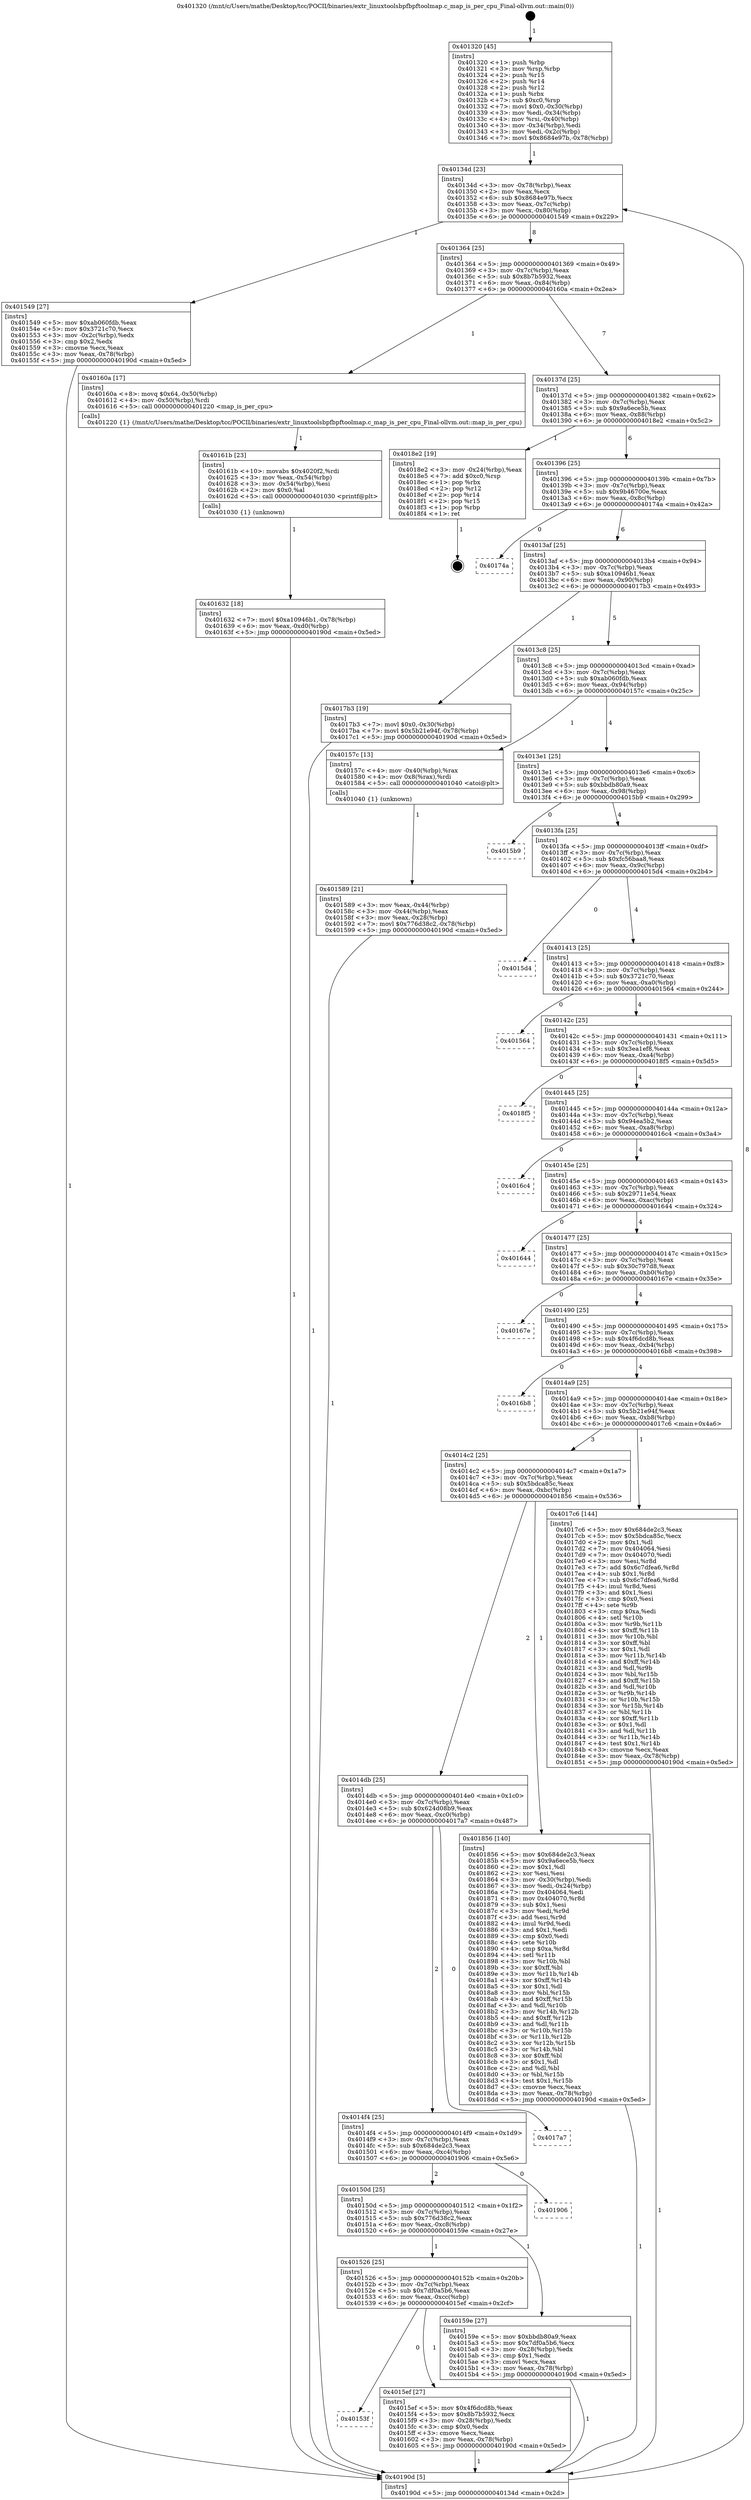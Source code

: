 digraph "0x401320" {
  label = "0x401320 (/mnt/c/Users/mathe/Desktop/tcc/POCII/binaries/extr_linuxtoolsbpfbpftoolmap.c_map_is_per_cpu_Final-ollvm.out::main(0))"
  labelloc = "t"
  node[shape=record]

  Entry [label="",width=0.3,height=0.3,shape=circle,fillcolor=black,style=filled]
  "0x40134d" [label="{
     0x40134d [23]\l
     | [instrs]\l
     &nbsp;&nbsp;0x40134d \<+3\>: mov -0x78(%rbp),%eax\l
     &nbsp;&nbsp;0x401350 \<+2\>: mov %eax,%ecx\l
     &nbsp;&nbsp;0x401352 \<+6\>: sub $0x8684e97b,%ecx\l
     &nbsp;&nbsp;0x401358 \<+3\>: mov %eax,-0x7c(%rbp)\l
     &nbsp;&nbsp;0x40135b \<+3\>: mov %ecx,-0x80(%rbp)\l
     &nbsp;&nbsp;0x40135e \<+6\>: je 0000000000401549 \<main+0x229\>\l
  }"]
  "0x401549" [label="{
     0x401549 [27]\l
     | [instrs]\l
     &nbsp;&nbsp;0x401549 \<+5\>: mov $0xab060fdb,%eax\l
     &nbsp;&nbsp;0x40154e \<+5\>: mov $0x3721c70,%ecx\l
     &nbsp;&nbsp;0x401553 \<+3\>: mov -0x2c(%rbp),%edx\l
     &nbsp;&nbsp;0x401556 \<+3\>: cmp $0x2,%edx\l
     &nbsp;&nbsp;0x401559 \<+3\>: cmovne %ecx,%eax\l
     &nbsp;&nbsp;0x40155c \<+3\>: mov %eax,-0x78(%rbp)\l
     &nbsp;&nbsp;0x40155f \<+5\>: jmp 000000000040190d \<main+0x5ed\>\l
  }"]
  "0x401364" [label="{
     0x401364 [25]\l
     | [instrs]\l
     &nbsp;&nbsp;0x401364 \<+5\>: jmp 0000000000401369 \<main+0x49\>\l
     &nbsp;&nbsp;0x401369 \<+3\>: mov -0x7c(%rbp),%eax\l
     &nbsp;&nbsp;0x40136c \<+5\>: sub $0x8b7b5932,%eax\l
     &nbsp;&nbsp;0x401371 \<+6\>: mov %eax,-0x84(%rbp)\l
     &nbsp;&nbsp;0x401377 \<+6\>: je 000000000040160a \<main+0x2ea\>\l
  }"]
  "0x40190d" [label="{
     0x40190d [5]\l
     | [instrs]\l
     &nbsp;&nbsp;0x40190d \<+5\>: jmp 000000000040134d \<main+0x2d\>\l
  }"]
  "0x401320" [label="{
     0x401320 [45]\l
     | [instrs]\l
     &nbsp;&nbsp;0x401320 \<+1\>: push %rbp\l
     &nbsp;&nbsp;0x401321 \<+3\>: mov %rsp,%rbp\l
     &nbsp;&nbsp;0x401324 \<+2\>: push %r15\l
     &nbsp;&nbsp;0x401326 \<+2\>: push %r14\l
     &nbsp;&nbsp;0x401328 \<+2\>: push %r12\l
     &nbsp;&nbsp;0x40132a \<+1\>: push %rbx\l
     &nbsp;&nbsp;0x40132b \<+7\>: sub $0xc0,%rsp\l
     &nbsp;&nbsp;0x401332 \<+7\>: movl $0x0,-0x30(%rbp)\l
     &nbsp;&nbsp;0x401339 \<+3\>: mov %edi,-0x34(%rbp)\l
     &nbsp;&nbsp;0x40133c \<+4\>: mov %rsi,-0x40(%rbp)\l
     &nbsp;&nbsp;0x401340 \<+3\>: mov -0x34(%rbp),%edi\l
     &nbsp;&nbsp;0x401343 \<+3\>: mov %edi,-0x2c(%rbp)\l
     &nbsp;&nbsp;0x401346 \<+7\>: movl $0x8684e97b,-0x78(%rbp)\l
  }"]
  Exit [label="",width=0.3,height=0.3,shape=circle,fillcolor=black,style=filled,peripheries=2]
  "0x40160a" [label="{
     0x40160a [17]\l
     | [instrs]\l
     &nbsp;&nbsp;0x40160a \<+8\>: movq $0x64,-0x50(%rbp)\l
     &nbsp;&nbsp;0x401612 \<+4\>: mov -0x50(%rbp),%rdi\l
     &nbsp;&nbsp;0x401616 \<+5\>: call 0000000000401220 \<map_is_per_cpu\>\l
     | [calls]\l
     &nbsp;&nbsp;0x401220 \{1\} (/mnt/c/Users/mathe/Desktop/tcc/POCII/binaries/extr_linuxtoolsbpfbpftoolmap.c_map_is_per_cpu_Final-ollvm.out::map_is_per_cpu)\l
  }"]
  "0x40137d" [label="{
     0x40137d [25]\l
     | [instrs]\l
     &nbsp;&nbsp;0x40137d \<+5\>: jmp 0000000000401382 \<main+0x62\>\l
     &nbsp;&nbsp;0x401382 \<+3\>: mov -0x7c(%rbp),%eax\l
     &nbsp;&nbsp;0x401385 \<+5\>: sub $0x9a6ece5b,%eax\l
     &nbsp;&nbsp;0x40138a \<+6\>: mov %eax,-0x88(%rbp)\l
     &nbsp;&nbsp;0x401390 \<+6\>: je 00000000004018e2 \<main+0x5c2\>\l
  }"]
  "0x401632" [label="{
     0x401632 [18]\l
     | [instrs]\l
     &nbsp;&nbsp;0x401632 \<+7\>: movl $0xa10946b1,-0x78(%rbp)\l
     &nbsp;&nbsp;0x401639 \<+6\>: mov %eax,-0xd0(%rbp)\l
     &nbsp;&nbsp;0x40163f \<+5\>: jmp 000000000040190d \<main+0x5ed\>\l
  }"]
  "0x4018e2" [label="{
     0x4018e2 [19]\l
     | [instrs]\l
     &nbsp;&nbsp;0x4018e2 \<+3\>: mov -0x24(%rbp),%eax\l
     &nbsp;&nbsp;0x4018e5 \<+7\>: add $0xc0,%rsp\l
     &nbsp;&nbsp;0x4018ec \<+1\>: pop %rbx\l
     &nbsp;&nbsp;0x4018ed \<+2\>: pop %r12\l
     &nbsp;&nbsp;0x4018ef \<+2\>: pop %r14\l
     &nbsp;&nbsp;0x4018f1 \<+2\>: pop %r15\l
     &nbsp;&nbsp;0x4018f3 \<+1\>: pop %rbp\l
     &nbsp;&nbsp;0x4018f4 \<+1\>: ret\l
  }"]
  "0x401396" [label="{
     0x401396 [25]\l
     | [instrs]\l
     &nbsp;&nbsp;0x401396 \<+5\>: jmp 000000000040139b \<main+0x7b\>\l
     &nbsp;&nbsp;0x40139b \<+3\>: mov -0x7c(%rbp),%eax\l
     &nbsp;&nbsp;0x40139e \<+5\>: sub $0x9b46700e,%eax\l
     &nbsp;&nbsp;0x4013a3 \<+6\>: mov %eax,-0x8c(%rbp)\l
     &nbsp;&nbsp;0x4013a9 \<+6\>: je 000000000040174a \<main+0x42a\>\l
  }"]
  "0x40161b" [label="{
     0x40161b [23]\l
     | [instrs]\l
     &nbsp;&nbsp;0x40161b \<+10\>: movabs $0x4020f2,%rdi\l
     &nbsp;&nbsp;0x401625 \<+3\>: mov %eax,-0x54(%rbp)\l
     &nbsp;&nbsp;0x401628 \<+3\>: mov -0x54(%rbp),%esi\l
     &nbsp;&nbsp;0x40162b \<+2\>: mov $0x0,%al\l
     &nbsp;&nbsp;0x40162d \<+5\>: call 0000000000401030 \<printf@plt\>\l
     | [calls]\l
     &nbsp;&nbsp;0x401030 \{1\} (unknown)\l
  }"]
  "0x40174a" [label="{
     0x40174a\l
  }", style=dashed]
  "0x4013af" [label="{
     0x4013af [25]\l
     | [instrs]\l
     &nbsp;&nbsp;0x4013af \<+5\>: jmp 00000000004013b4 \<main+0x94\>\l
     &nbsp;&nbsp;0x4013b4 \<+3\>: mov -0x7c(%rbp),%eax\l
     &nbsp;&nbsp;0x4013b7 \<+5\>: sub $0xa10946b1,%eax\l
     &nbsp;&nbsp;0x4013bc \<+6\>: mov %eax,-0x90(%rbp)\l
     &nbsp;&nbsp;0x4013c2 \<+6\>: je 00000000004017b3 \<main+0x493\>\l
  }"]
  "0x40153f" [label="{
     0x40153f\l
  }", style=dashed]
  "0x4017b3" [label="{
     0x4017b3 [19]\l
     | [instrs]\l
     &nbsp;&nbsp;0x4017b3 \<+7\>: movl $0x0,-0x30(%rbp)\l
     &nbsp;&nbsp;0x4017ba \<+7\>: movl $0x5b21e94f,-0x78(%rbp)\l
     &nbsp;&nbsp;0x4017c1 \<+5\>: jmp 000000000040190d \<main+0x5ed\>\l
  }"]
  "0x4013c8" [label="{
     0x4013c8 [25]\l
     | [instrs]\l
     &nbsp;&nbsp;0x4013c8 \<+5\>: jmp 00000000004013cd \<main+0xad\>\l
     &nbsp;&nbsp;0x4013cd \<+3\>: mov -0x7c(%rbp),%eax\l
     &nbsp;&nbsp;0x4013d0 \<+5\>: sub $0xab060fdb,%eax\l
     &nbsp;&nbsp;0x4013d5 \<+6\>: mov %eax,-0x94(%rbp)\l
     &nbsp;&nbsp;0x4013db \<+6\>: je 000000000040157c \<main+0x25c\>\l
  }"]
  "0x4015ef" [label="{
     0x4015ef [27]\l
     | [instrs]\l
     &nbsp;&nbsp;0x4015ef \<+5\>: mov $0x4f6dcd8b,%eax\l
     &nbsp;&nbsp;0x4015f4 \<+5\>: mov $0x8b7b5932,%ecx\l
     &nbsp;&nbsp;0x4015f9 \<+3\>: mov -0x28(%rbp),%edx\l
     &nbsp;&nbsp;0x4015fc \<+3\>: cmp $0x0,%edx\l
     &nbsp;&nbsp;0x4015ff \<+3\>: cmove %ecx,%eax\l
     &nbsp;&nbsp;0x401602 \<+3\>: mov %eax,-0x78(%rbp)\l
     &nbsp;&nbsp;0x401605 \<+5\>: jmp 000000000040190d \<main+0x5ed\>\l
  }"]
  "0x40157c" [label="{
     0x40157c [13]\l
     | [instrs]\l
     &nbsp;&nbsp;0x40157c \<+4\>: mov -0x40(%rbp),%rax\l
     &nbsp;&nbsp;0x401580 \<+4\>: mov 0x8(%rax),%rdi\l
     &nbsp;&nbsp;0x401584 \<+5\>: call 0000000000401040 \<atoi@plt\>\l
     | [calls]\l
     &nbsp;&nbsp;0x401040 \{1\} (unknown)\l
  }"]
  "0x4013e1" [label="{
     0x4013e1 [25]\l
     | [instrs]\l
     &nbsp;&nbsp;0x4013e1 \<+5\>: jmp 00000000004013e6 \<main+0xc6\>\l
     &nbsp;&nbsp;0x4013e6 \<+3\>: mov -0x7c(%rbp),%eax\l
     &nbsp;&nbsp;0x4013e9 \<+5\>: sub $0xbbdb80a9,%eax\l
     &nbsp;&nbsp;0x4013ee \<+6\>: mov %eax,-0x98(%rbp)\l
     &nbsp;&nbsp;0x4013f4 \<+6\>: je 00000000004015b9 \<main+0x299\>\l
  }"]
  "0x401589" [label="{
     0x401589 [21]\l
     | [instrs]\l
     &nbsp;&nbsp;0x401589 \<+3\>: mov %eax,-0x44(%rbp)\l
     &nbsp;&nbsp;0x40158c \<+3\>: mov -0x44(%rbp),%eax\l
     &nbsp;&nbsp;0x40158f \<+3\>: mov %eax,-0x28(%rbp)\l
     &nbsp;&nbsp;0x401592 \<+7\>: movl $0x776d38c2,-0x78(%rbp)\l
     &nbsp;&nbsp;0x401599 \<+5\>: jmp 000000000040190d \<main+0x5ed\>\l
  }"]
  "0x401526" [label="{
     0x401526 [25]\l
     | [instrs]\l
     &nbsp;&nbsp;0x401526 \<+5\>: jmp 000000000040152b \<main+0x20b\>\l
     &nbsp;&nbsp;0x40152b \<+3\>: mov -0x7c(%rbp),%eax\l
     &nbsp;&nbsp;0x40152e \<+5\>: sub $0x7df0a5b6,%eax\l
     &nbsp;&nbsp;0x401533 \<+6\>: mov %eax,-0xcc(%rbp)\l
     &nbsp;&nbsp;0x401539 \<+6\>: je 00000000004015ef \<main+0x2cf\>\l
  }"]
  "0x4015b9" [label="{
     0x4015b9\l
  }", style=dashed]
  "0x4013fa" [label="{
     0x4013fa [25]\l
     | [instrs]\l
     &nbsp;&nbsp;0x4013fa \<+5\>: jmp 00000000004013ff \<main+0xdf\>\l
     &nbsp;&nbsp;0x4013ff \<+3\>: mov -0x7c(%rbp),%eax\l
     &nbsp;&nbsp;0x401402 \<+5\>: sub $0xfc56baa8,%eax\l
     &nbsp;&nbsp;0x401407 \<+6\>: mov %eax,-0x9c(%rbp)\l
     &nbsp;&nbsp;0x40140d \<+6\>: je 00000000004015d4 \<main+0x2b4\>\l
  }"]
  "0x40159e" [label="{
     0x40159e [27]\l
     | [instrs]\l
     &nbsp;&nbsp;0x40159e \<+5\>: mov $0xbbdb80a9,%eax\l
     &nbsp;&nbsp;0x4015a3 \<+5\>: mov $0x7df0a5b6,%ecx\l
     &nbsp;&nbsp;0x4015a8 \<+3\>: mov -0x28(%rbp),%edx\l
     &nbsp;&nbsp;0x4015ab \<+3\>: cmp $0x1,%edx\l
     &nbsp;&nbsp;0x4015ae \<+3\>: cmovl %ecx,%eax\l
     &nbsp;&nbsp;0x4015b1 \<+3\>: mov %eax,-0x78(%rbp)\l
     &nbsp;&nbsp;0x4015b4 \<+5\>: jmp 000000000040190d \<main+0x5ed\>\l
  }"]
  "0x4015d4" [label="{
     0x4015d4\l
  }", style=dashed]
  "0x401413" [label="{
     0x401413 [25]\l
     | [instrs]\l
     &nbsp;&nbsp;0x401413 \<+5\>: jmp 0000000000401418 \<main+0xf8\>\l
     &nbsp;&nbsp;0x401418 \<+3\>: mov -0x7c(%rbp),%eax\l
     &nbsp;&nbsp;0x40141b \<+5\>: sub $0x3721c70,%eax\l
     &nbsp;&nbsp;0x401420 \<+6\>: mov %eax,-0xa0(%rbp)\l
     &nbsp;&nbsp;0x401426 \<+6\>: je 0000000000401564 \<main+0x244\>\l
  }"]
  "0x40150d" [label="{
     0x40150d [25]\l
     | [instrs]\l
     &nbsp;&nbsp;0x40150d \<+5\>: jmp 0000000000401512 \<main+0x1f2\>\l
     &nbsp;&nbsp;0x401512 \<+3\>: mov -0x7c(%rbp),%eax\l
     &nbsp;&nbsp;0x401515 \<+5\>: sub $0x776d38c2,%eax\l
     &nbsp;&nbsp;0x40151a \<+6\>: mov %eax,-0xc8(%rbp)\l
     &nbsp;&nbsp;0x401520 \<+6\>: je 000000000040159e \<main+0x27e\>\l
  }"]
  "0x401564" [label="{
     0x401564\l
  }", style=dashed]
  "0x40142c" [label="{
     0x40142c [25]\l
     | [instrs]\l
     &nbsp;&nbsp;0x40142c \<+5\>: jmp 0000000000401431 \<main+0x111\>\l
     &nbsp;&nbsp;0x401431 \<+3\>: mov -0x7c(%rbp),%eax\l
     &nbsp;&nbsp;0x401434 \<+5\>: sub $0x3ea1ef8,%eax\l
     &nbsp;&nbsp;0x401439 \<+6\>: mov %eax,-0xa4(%rbp)\l
     &nbsp;&nbsp;0x40143f \<+6\>: je 00000000004018f5 \<main+0x5d5\>\l
  }"]
  "0x401906" [label="{
     0x401906\l
  }", style=dashed]
  "0x4018f5" [label="{
     0x4018f5\l
  }", style=dashed]
  "0x401445" [label="{
     0x401445 [25]\l
     | [instrs]\l
     &nbsp;&nbsp;0x401445 \<+5\>: jmp 000000000040144a \<main+0x12a\>\l
     &nbsp;&nbsp;0x40144a \<+3\>: mov -0x7c(%rbp),%eax\l
     &nbsp;&nbsp;0x40144d \<+5\>: sub $0x94ea5b2,%eax\l
     &nbsp;&nbsp;0x401452 \<+6\>: mov %eax,-0xa8(%rbp)\l
     &nbsp;&nbsp;0x401458 \<+6\>: je 00000000004016c4 \<main+0x3a4\>\l
  }"]
  "0x4014f4" [label="{
     0x4014f4 [25]\l
     | [instrs]\l
     &nbsp;&nbsp;0x4014f4 \<+5\>: jmp 00000000004014f9 \<main+0x1d9\>\l
     &nbsp;&nbsp;0x4014f9 \<+3\>: mov -0x7c(%rbp),%eax\l
     &nbsp;&nbsp;0x4014fc \<+5\>: sub $0x684de2c3,%eax\l
     &nbsp;&nbsp;0x401501 \<+6\>: mov %eax,-0xc4(%rbp)\l
     &nbsp;&nbsp;0x401507 \<+6\>: je 0000000000401906 \<main+0x5e6\>\l
  }"]
  "0x4016c4" [label="{
     0x4016c4\l
  }", style=dashed]
  "0x40145e" [label="{
     0x40145e [25]\l
     | [instrs]\l
     &nbsp;&nbsp;0x40145e \<+5\>: jmp 0000000000401463 \<main+0x143\>\l
     &nbsp;&nbsp;0x401463 \<+3\>: mov -0x7c(%rbp),%eax\l
     &nbsp;&nbsp;0x401466 \<+5\>: sub $0x29711e54,%eax\l
     &nbsp;&nbsp;0x40146b \<+6\>: mov %eax,-0xac(%rbp)\l
     &nbsp;&nbsp;0x401471 \<+6\>: je 0000000000401644 \<main+0x324\>\l
  }"]
  "0x4017a7" [label="{
     0x4017a7\l
  }", style=dashed]
  "0x401644" [label="{
     0x401644\l
  }", style=dashed]
  "0x401477" [label="{
     0x401477 [25]\l
     | [instrs]\l
     &nbsp;&nbsp;0x401477 \<+5\>: jmp 000000000040147c \<main+0x15c\>\l
     &nbsp;&nbsp;0x40147c \<+3\>: mov -0x7c(%rbp),%eax\l
     &nbsp;&nbsp;0x40147f \<+5\>: sub $0x30c797d8,%eax\l
     &nbsp;&nbsp;0x401484 \<+6\>: mov %eax,-0xb0(%rbp)\l
     &nbsp;&nbsp;0x40148a \<+6\>: je 000000000040167e \<main+0x35e\>\l
  }"]
  "0x4014db" [label="{
     0x4014db [25]\l
     | [instrs]\l
     &nbsp;&nbsp;0x4014db \<+5\>: jmp 00000000004014e0 \<main+0x1c0\>\l
     &nbsp;&nbsp;0x4014e0 \<+3\>: mov -0x7c(%rbp),%eax\l
     &nbsp;&nbsp;0x4014e3 \<+5\>: sub $0x624d08b9,%eax\l
     &nbsp;&nbsp;0x4014e8 \<+6\>: mov %eax,-0xc0(%rbp)\l
     &nbsp;&nbsp;0x4014ee \<+6\>: je 00000000004017a7 \<main+0x487\>\l
  }"]
  "0x40167e" [label="{
     0x40167e\l
  }", style=dashed]
  "0x401490" [label="{
     0x401490 [25]\l
     | [instrs]\l
     &nbsp;&nbsp;0x401490 \<+5\>: jmp 0000000000401495 \<main+0x175\>\l
     &nbsp;&nbsp;0x401495 \<+3\>: mov -0x7c(%rbp),%eax\l
     &nbsp;&nbsp;0x401498 \<+5\>: sub $0x4f6dcd8b,%eax\l
     &nbsp;&nbsp;0x40149d \<+6\>: mov %eax,-0xb4(%rbp)\l
     &nbsp;&nbsp;0x4014a3 \<+6\>: je 00000000004016b8 \<main+0x398\>\l
  }"]
  "0x401856" [label="{
     0x401856 [140]\l
     | [instrs]\l
     &nbsp;&nbsp;0x401856 \<+5\>: mov $0x684de2c3,%eax\l
     &nbsp;&nbsp;0x40185b \<+5\>: mov $0x9a6ece5b,%ecx\l
     &nbsp;&nbsp;0x401860 \<+2\>: mov $0x1,%dl\l
     &nbsp;&nbsp;0x401862 \<+2\>: xor %esi,%esi\l
     &nbsp;&nbsp;0x401864 \<+3\>: mov -0x30(%rbp),%edi\l
     &nbsp;&nbsp;0x401867 \<+3\>: mov %edi,-0x24(%rbp)\l
     &nbsp;&nbsp;0x40186a \<+7\>: mov 0x404064,%edi\l
     &nbsp;&nbsp;0x401871 \<+8\>: mov 0x404070,%r8d\l
     &nbsp;&nbsp;0x401879 \<+3\>: sub $0x1,%esi\l
     &nbsp;&nbsp;0x40187c \<+3\>: mov %edi,%r9d\l
     &nbsp;&nbsp;0x40187f \<+3\>: add %esi,%r9d\l
     &nbsp;&nbsp;0x401882 \<+4\>: imul %r9d,%edi\l
     &nbsp;&nbsp;0x401886 \<+3\>: and $0x1,%edi\l
     &nbsp;&nbsp;0x401889 \<+3\>: cmp $0x0,%edi\l
     &nbsp;&nbsp;0x40188c \<+4\>: sete %r10b\l
     &nbsp;&nbsp;0x401890 \<+4\>: cmp $0xa,%r8d\l
     &nbsp;&nbsp;0x401894 \<+4\>: setl %r11b\l
     &nbsp;&nbsp;0x401898 \<+3\>: mov %r10b,%bl\l
     &nbsp;&nbsp;0x40189b \<+3\>: xor $0xff,%bl\l
     &nbsp;&nbsp;0x40189e \<+3\>: mov %r11b,%r14b\l
     &nbsp;&nbsp;0x4018a1 \<+4\>: xor $0xff,%r14b\l
     &nbsp;&nbsp;0x4018a5 \<+3\>: xor $0x1,%dl\l
     &nbsp;&nbsp;0x4018a8 \<+3\>: mov %bl,%r15b\l
     &nbsp;&nbsp;0x4018ab \<+4\>: and $0xff,%r15b\l
     &nbsp;&nbsp;0x4018af \<+3\>: and %dl,%r10b\l
     &nbsp;&nbsp;0x4018b2 \<+3\>: mov %r14b,%r12b\l
     &nbsp;&nbsp;0x4018b5 \<+4\>: and $0xff,%r12b\l
     &nbsp;&nbsp;0x4018b9 \<+3\>: and %dl,%r11b\l
     &nbsp;&nbsp;0x4018bc \<+3\>: or %r10b,%r15b\l
     &nbsp;&nbsp;0x4018bf \<+3\>: or %r11b,%r12b\l
     &nbsp;&nbsp;0x4018c2 \<+3\>: xor %r12b,%r15b\l
     &nbsp;&nbsp;0x4018c5 \<+3\>: or %r14b,%bl\l
     &nbsp;&nbsp;0x4018c8 \<+3\>: xor $0xff,%bl\l
     &nbsp;&nbsp;0x4018cb \<+3\>: or $0x1,%dl\l
     &nbsp;&nbsp;0x4018ce \<+2\>: and %dl,%bl\l
     &nbsp;&nbsp;0x4018d0 \<+3\>: or %bl,%r15b\l
     &nbsp;&nbsp;0x4018d3 \<+4\>: test $0x1,%r15b\l
     &nbsp;&nbsp;0x4018d7 \<+3\>: cmovne %ecx,%eax\l
     &nbsp;&nbsp;0x4018da \<+3\>: mov %eax,-0x78(%rbp)\l
     &nbsp;&nbsp;0x4018dd \<+5\>: jmp 000000000040190d \<main+0x5ed\>\l
  }"]
  "0x4016b8" [label="{
     0x4016b8\l
  }", style=dashed]
  "0x4014a9" [label="{
     0x4014a9 [25]\l
     | [instrs]\l
     &nbsp;&nbsp;0x4014a9 \<+5\>: jmp 00000000004014ae \<main+0x18e\>\l
     &nbsp;&nbsp;0x4014ae \<+3\>: mov -0x7c(%rbp),%eax\l
     &nbsp;&nbsp;0x4014b1 \<+5\>: sub $0x5b21e94f,%eax\l
     &nbsp;&nbsp;0x4014b6 \<+6\>: mov %eax,-0xb8(%rbp)\l
     &nbsp;&nbsp;0x4014bc \<+6\>: je 00000000004017c6 \<main+0x4a6\>\l
  }"]
  "0x4014c2" [label="{
     0x4014c2 [25]\l
     | [instrs]\l
     &nbsp;&nbsp;0x4014c2 \<+5\>: jmp 00000000004014c7 \<main+0x1a7\>\l
     &nbsp;&nbsp;0x4014c7 \<+3\>: mov -0x7c(%rbp),%eax\l
     &nbsp;&nbsp;0x4014ca \<+5\>: sub $0x5bdca85c,%eax\l
     &nbsp;&nbsp;0x4014cf \<+6\>: mov %eax,-0xbc(%rbp)\l
     &nbsp;&nbsp;0x4014d5 \<+6\>: je 0000000000401856 \<main+0x536\>\l
  }"]
  "0x4017c6" [label="{
     0x4017c6 [144]\l
     | [instrs]\l
     &nbsp;&nbsp;0x4017c6 \<+5\>: mov $0x684de2c3,%eax\l
     &nbsp;&nbsp;0x4017cb \<+5\>: mov $0x5bdca85c,%ecx\l
     &nbsp;&nbsp;0x4017d0 \<+2\>: mov $0x1,%dl\l
     &nbsp;&nbsp;0x4017d2 \<+7\>: mov 0x404064,%esi\l
     &nbsp;&nbsp;0x4017d9 \<+7\>: mov 0x404070,%edi\l
     &nbsp;&nbsp;0x4017e0 \<+3\>: mov %esi,%r8d\l
     &nbsp;&nbsp;0x4017e3 \<+7\>: add $0x6c7dfea6,%r8d\l
     &nbsp;&nbsp;0x4017ea \<+4\>: sub $0x1,%r8d\l
     &nbsp;&nbsp;0x4017ee \<+7\>: sub $0x6c7dfea6,%r8d\l
     &nbsp;&nbsp;0x4017f5 \<+4\>: imul %r8d,%esi\l
     &nbsp;&nbsp;0x4017f9 \<+3\>: and $0x1,%esi\l
     &nbsp;&nbsp;0x4017fc \<+3\>: cmp $0x0,%esi\l
     &nbsp;&nbsp;0x4017ff \<+4\>: sete %r9b\l
     &nbsp;&nbsp;0x401803 \<+3\>: cmp $0xa,%edi\l
     &nbsp;&nbsp;0x401806 \<+4\>: setl %r10b\l
     &nbsp;&nbsp;0x40180a \<+3\>: mov %r9b,%r11b\l
     &nbsp;&nbsp;0x40180d \<+4\>: xor $0xff,%r11b\l
     &nbsp;&nbsp;0x401811 \<+3\>: mov %r10b,%bl\l
     &nbsp;&nbsp;0x401814 \<+3\>: xor $0xff,%bl\l
     &nbsp;&nbsp;0x401817 \<+3\>: xor $0x1,%dl\l
     &nbsp;&nbsp;0x40181a \<+3\>: mov %r11b,%r14b\l
     &nbsp;&nbsp;0x40181d \<+4\>: and $0xff,%r14b\l
     &nbsp;&nbsp;0x401821 \<+3\>: and %dl,%r9b\l
     &nbsp;&nbsp;0x401824 \<+3\>: mov %bl,%r15b\l
     &nbsp;&nbsp;0x401827 \<+4\>: and $0xff,%r15b\l
     &nbsp;&nbsp;0x40182b \<+3\>: and %dl,%r10b\l
     &nbsp;&nbsp;0x40182e \<+3\>: or %r9b,%r14b\l
     &nbsp;&nbsp;0x401831 \<+3\>: or %r10b,%r15b\l
     &nbsp;&nbsp;0x401834 \<+3\>: xor %r15b,%r14b\l
     &nbsp;&nbsp;0x401837 \<+3\>: or %bl,%r11b\l
     &nbsp;&nbsp;0x40183a \<+4\>: xor $0xff,%r11b\l
     &nbsp;&nbsp;0x40183e \<+3\>: or $0x1,%dl\l
     &nbsp;&nbsp;0x401841 \<+3\>: and %dl,%r11b\l
     &nbsp;&nbsp;0x401844 \<+3\>: or %r11b,%r14b\l
     &nbsp;&nbsp;0x401847 \<+4\>: test $0x1,%r14b\l
     &nbsp;&nbsp;0x40184b \<+3\>: cmovne %ecx,%eax\l
     &nbsp;&nbsp;0x40184e \<+3\>: mov %eax,-0x78(%rbp)\l
     &nbsp;&nbsp;0x401851 \<+5\>: jmp 000000000040190d \<main+0x5ed\>\l
  }"]
  Entry -> "0x401320" [label=" 1"]
  "0x40134d" -> "0x401549" [label=" 1"]
  "0x40134d" -> "0x401364" [label=" 8"]
  "0x401549" -> "0x40190d" [label=" 1"]
  "0x401320" -> "0x40134d" [label=" 1"]
  "0x40190d" -> "0x40134d" [label=" 8"]
  "0x4018e2" -> Exit [label=" 1"]
  "0x401364" -> "0x40160a" [label=" 1"]
  "0x401364" -> "0x40137d" [label=" 7"]
  "0x401856" -> "0x40190d" [label=" 1"]
  "0x40137d" -> "0x4018e2" [label=" 1"]
  "0x40137d" -> "0x401396" [label=" 6"]
  "0x4017c6" -> "0x40190d" [label=" 1"]
  "0x401396" -> "0x40174a" [label=" 0"]
  "0x401396" -> "0x4013af" [label=" 6"]
  "0x4017b3" -> "0x40190d" [label=" 1"]
  "0x4013af" -> "0x4017b3" [label=" 1"]
  "0x4013af" -> "0x4013c8" [label=" 5"]
  "0x401632" -> "0x40190d" [label=" 1"]
  "0x4013c8" -> "0x40157c" [label=" 1"]
  "0x4013c8" -> "0x4013e1" [label=" 4"]
  "0x40157c" -> "0x401589" [label=" 1"]
  "0x401589" -> "0x40190d" [label=" 1"]
  "0x40161b" -> "0x401632" [label=" 1"]
  "0x4013e1" -> "0x4015b9" [label=" 0"]
  "0x4013e1" -> "0x4013fa" [label=" 4"]
  "0x4015ef" -> "0x40190d" [label=" 1"]
  "0x4013fa" -> "0x4015d4" [label=" 0"]
  "0x4013fa" -> "0x401413" [label=" 4"]
  "0x401526" -> "0x40153f" [label=" 0"]
  "0x401413" -> "0x401564" [label=" 0"]
  "0x401413" -> "0x40142c" [label=" 4"]
  "0x40160a" -> "0x40161b" [label=" 1"]
  "0x40142c" -> "0x4018f5" [label=" 0"]
  "0x40142c" -> "0x401445" [label=" 4"]
  "0x40159e" -> "0x40190d" [label=" 1"]
  "0x401445" -> "0x4016c4" [label=" 0"]
  "0x401445" -> "0x40145e" [label=" 4"]
  "0x40150d" -> "0x40159e" [label=" 1"]
  "0x40145e" -> "0x401644" [label=" 0"]
  "0x40145e" -> "0x401477" [label=" 4"]
  "0x401526" -> "0x4015ef" [label=" 1"]
  "0x401477" -> "0x40167e" [label=" 0"]
  "0x401477" -> "0x401490" [label=" 4"]
  "0x4014f4" -> "0x401906" [label=" 0"]
  "0x401490" -> "0x4016b8" [label=" 0"]
  "0x401490" -> "0x4014a9" [label=" 4"]
  "0x40150d" -> "0x401526" [label=" 1"]
  "0x4014a9" -> "0x4017c6" [label=" 1"]
  "0x4014a9" -> "0x4014c2" [label=" 3"]
  "0x4014db" -> "0x4014f4" [label=" 2"]
  "0x4014c2" -> "0x401856" [label=" 1"]
  "0x4014c2" -> "0x4014db" [label=" 2"]
  "0x4014f4" -> "0x40150d" [label=" 2"]
  "0x4014db" -> "0x4017a7" [label=" 0"]
}
